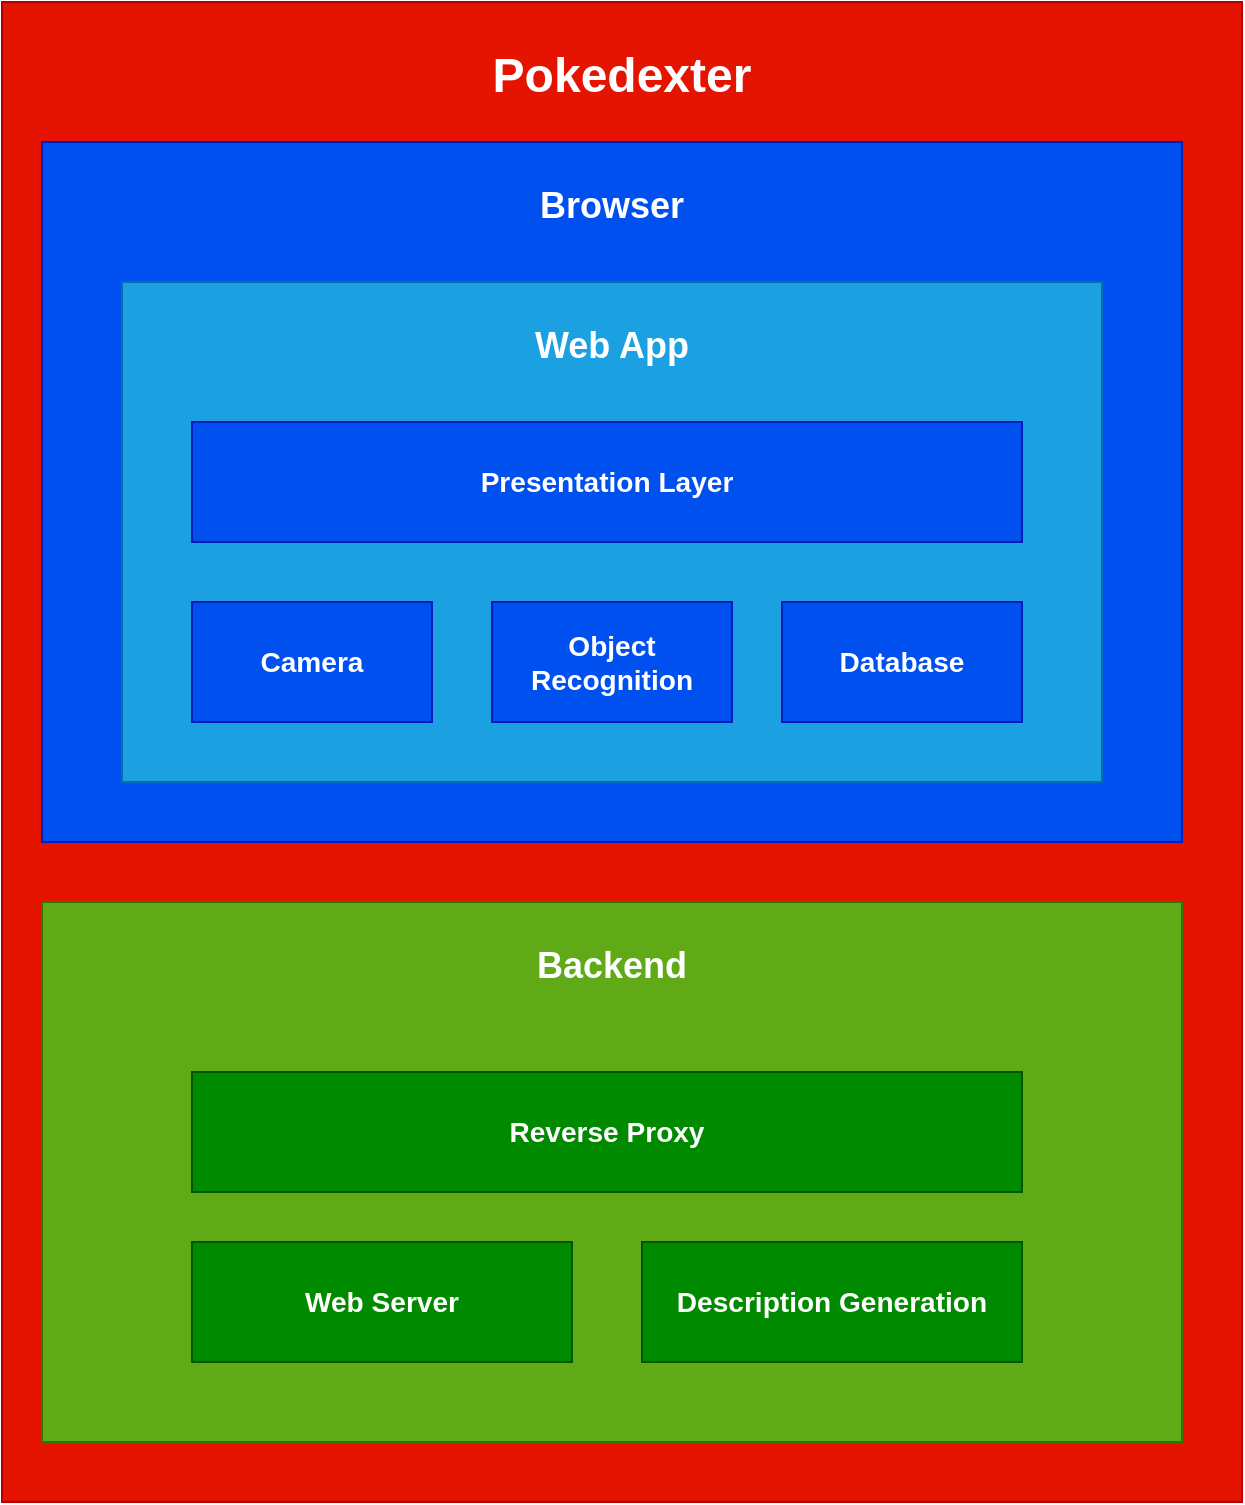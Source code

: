<mxfile version="28.1.0">
  <diagram name="System Overview" id="7Wf_n8YGlwndWxG2_0oc">
    <mxGraphModel dx="1173" dy="1183" grid="1" gridSize="10" guides="1" tooltips="1" connect="1" arrows="1" fold="1" page="1" pageScale="1" pageWidth="827" pageHeight="1169" math="0" shadow="0">
      <root>
        <mxCell id="0" />
        <mxCell id="1" parent="0" />
        <mxCell id="3pm-BGtW_3T6cG-14YNn-1" value="&lt;h1&gt;Pokedexter&lt;/h1&gt;" style="rounded=0;whiteSpace=wrap;html=1;verticalAlign=top;fillColor=#e51400;fontColor=#ffffff;strokeColor=#B20000;" parent="1" vertex="1">
          <mxGeometry x="60" y="50" width="620" height="750" as="geometry" />
        </mxCell>
        <mxCell id="gFeH3PevOCIE2Tb5RybW-1" value="&lt;h2&gt;Browser&lt;/h2&gt;" style="rounded=0;whiteSpace=wrap;html=1;fillColor=#0050ef;fontColor=#ffffff;strokeColor=#001DBC;verticalAlign=top;" parent="1" vertex="1">
          <mxGeometry x="80" y="120" width="570" height="350" as="geometry" />
        </mxCell>
        <mxCell id="3pm-BGtW_3T6cG-14YNn-2" value="&lt;h2&gt;Web App&lt;/h2&gt;" style="rounded=0;whiteSpace=wrap;html=1;verticalAlign=top;fillColor=#1ba1e2;fontColor=#ffffff;strokeColor=#006EAF;" parent="1" vertex="1">
          <mxGeometry x="120" y="190" width="490" height="250" as="geometry" />
        </mxCell>
        <mxCell id="3pm-BGtW_3T6cG-14YNn-3" value="&lt;h3&gt;Presentation Layer&lt;/h3&gt;" style="rounded=0;whiteSpace=wrap;html=1;fillColor=#0050ef;fontColor=#ffffff;strokeColor=#001DBC;" parent="1" vertex="1">
          <mxGeometry x="155" y="260" width="415" height="60" as="geometry" />
        </mxCell>
        <mxCell id="3pm-BGtW_3T6cG-14YNn-4" value="&lt;h3&gt;Camera&lt;/h3&gt;" style="rounded=0;whiteSpace=wrap;html=1;fillColor=#0050ef;fontColor=#ffffff;strokeColor=#001DBC;" parent="1" vertex="1">
          <mxGeometry x="155" y="350" width="120" height="60" as="geometry" />
        </mxCell>
        <mxCell id="3pm-BGtW_3T6cG-14YNn-5" value="&lt;h3&gt;Object Recognition&lt;/h3&gt;" style="rounded=0;whiteSpace=wrap;html=1;fillColor=#0050ef;fontColor=#ffffff;strokeColor=#001DBC;" parent="1" vertex="1">
          <mxGeometry x="305" y="350" width="120" height="60" as="geometry" />
        </mxCell>
        <mxCell id="3pm-BGtW_3T6cG-14YNn-8" value="&lt;h2&gt;Backend&lt;/h2&gt;" style="rounded=0;whiteSpace=wrap;html=1;verticalAlign=top;fillColor=#60a917;fontColor=#ffffff;strokeColor=#2D7600;" parent="1" vertex="1">
          <mxGeometry x="80" y="500" width="570" height="270" as="geometry" />
        </mxCell>
        <mxCell id="3pm-BGtW_3T6cG-14YNn-9" value="&lt;h3&gt;Reverse Proxy&lt;/h3&gt;" style="rounded=0;whiteSpace=wrap;html=1;fillColor=#008a00;fontColor=#ffffff;strokeColor=#005700;" parent="1" vertex="1">
          <mxGeometry x="155" y="585" width="415" height="60" as="geometry" />
        </mxCell>
        <mxCell id="3pm-BGtW_3T6cG-14YNn-10" value="&lt;h3&gt;Description Generation&lt;/h3&gt;" style="rounded=0;whiteSpace=wrap;html=1;fillColor=#008a00;fontColor=#ffffff;strokeColor=#005700;" parent="1" vertex="1">
          <mxGeometry x="380" y="670" width="190" height="60" as="geometry" />
        </mxCell>
        <mxCell id="gFeH3PevOCIE2Tb5RybW-4" value="&lt;h3&gt;Web Server&lt;/h3&gt;" style="rounded=0;whiteSpace=wrap;html=1;fillColor=#008a00;fontColor=#ffffff;strokeColor=#005700;" parent="1" vertex="1">
          <mxGeometry x="155" y="670" width="190" height="60" as="geometry" />
        </mxCell>
        <mxCell id="gFeH3PevOCIE2Tb5RybW-6" value="&lt;h3&gt;Database&lt;/h3&gt;" style="rounded=0;whiteSpace=wrap;html=1;fillColor=#0050ef;fontColor=#ffffff;strokeColor=#001DBC;" parent="1" vertex="1">
          <mxGeometry x="450" y="350" width="120" height="60" as="geometry" />
        </mxCell>
      </root>
    </mxGraphModel>
  </diagram>
</mxfile>
